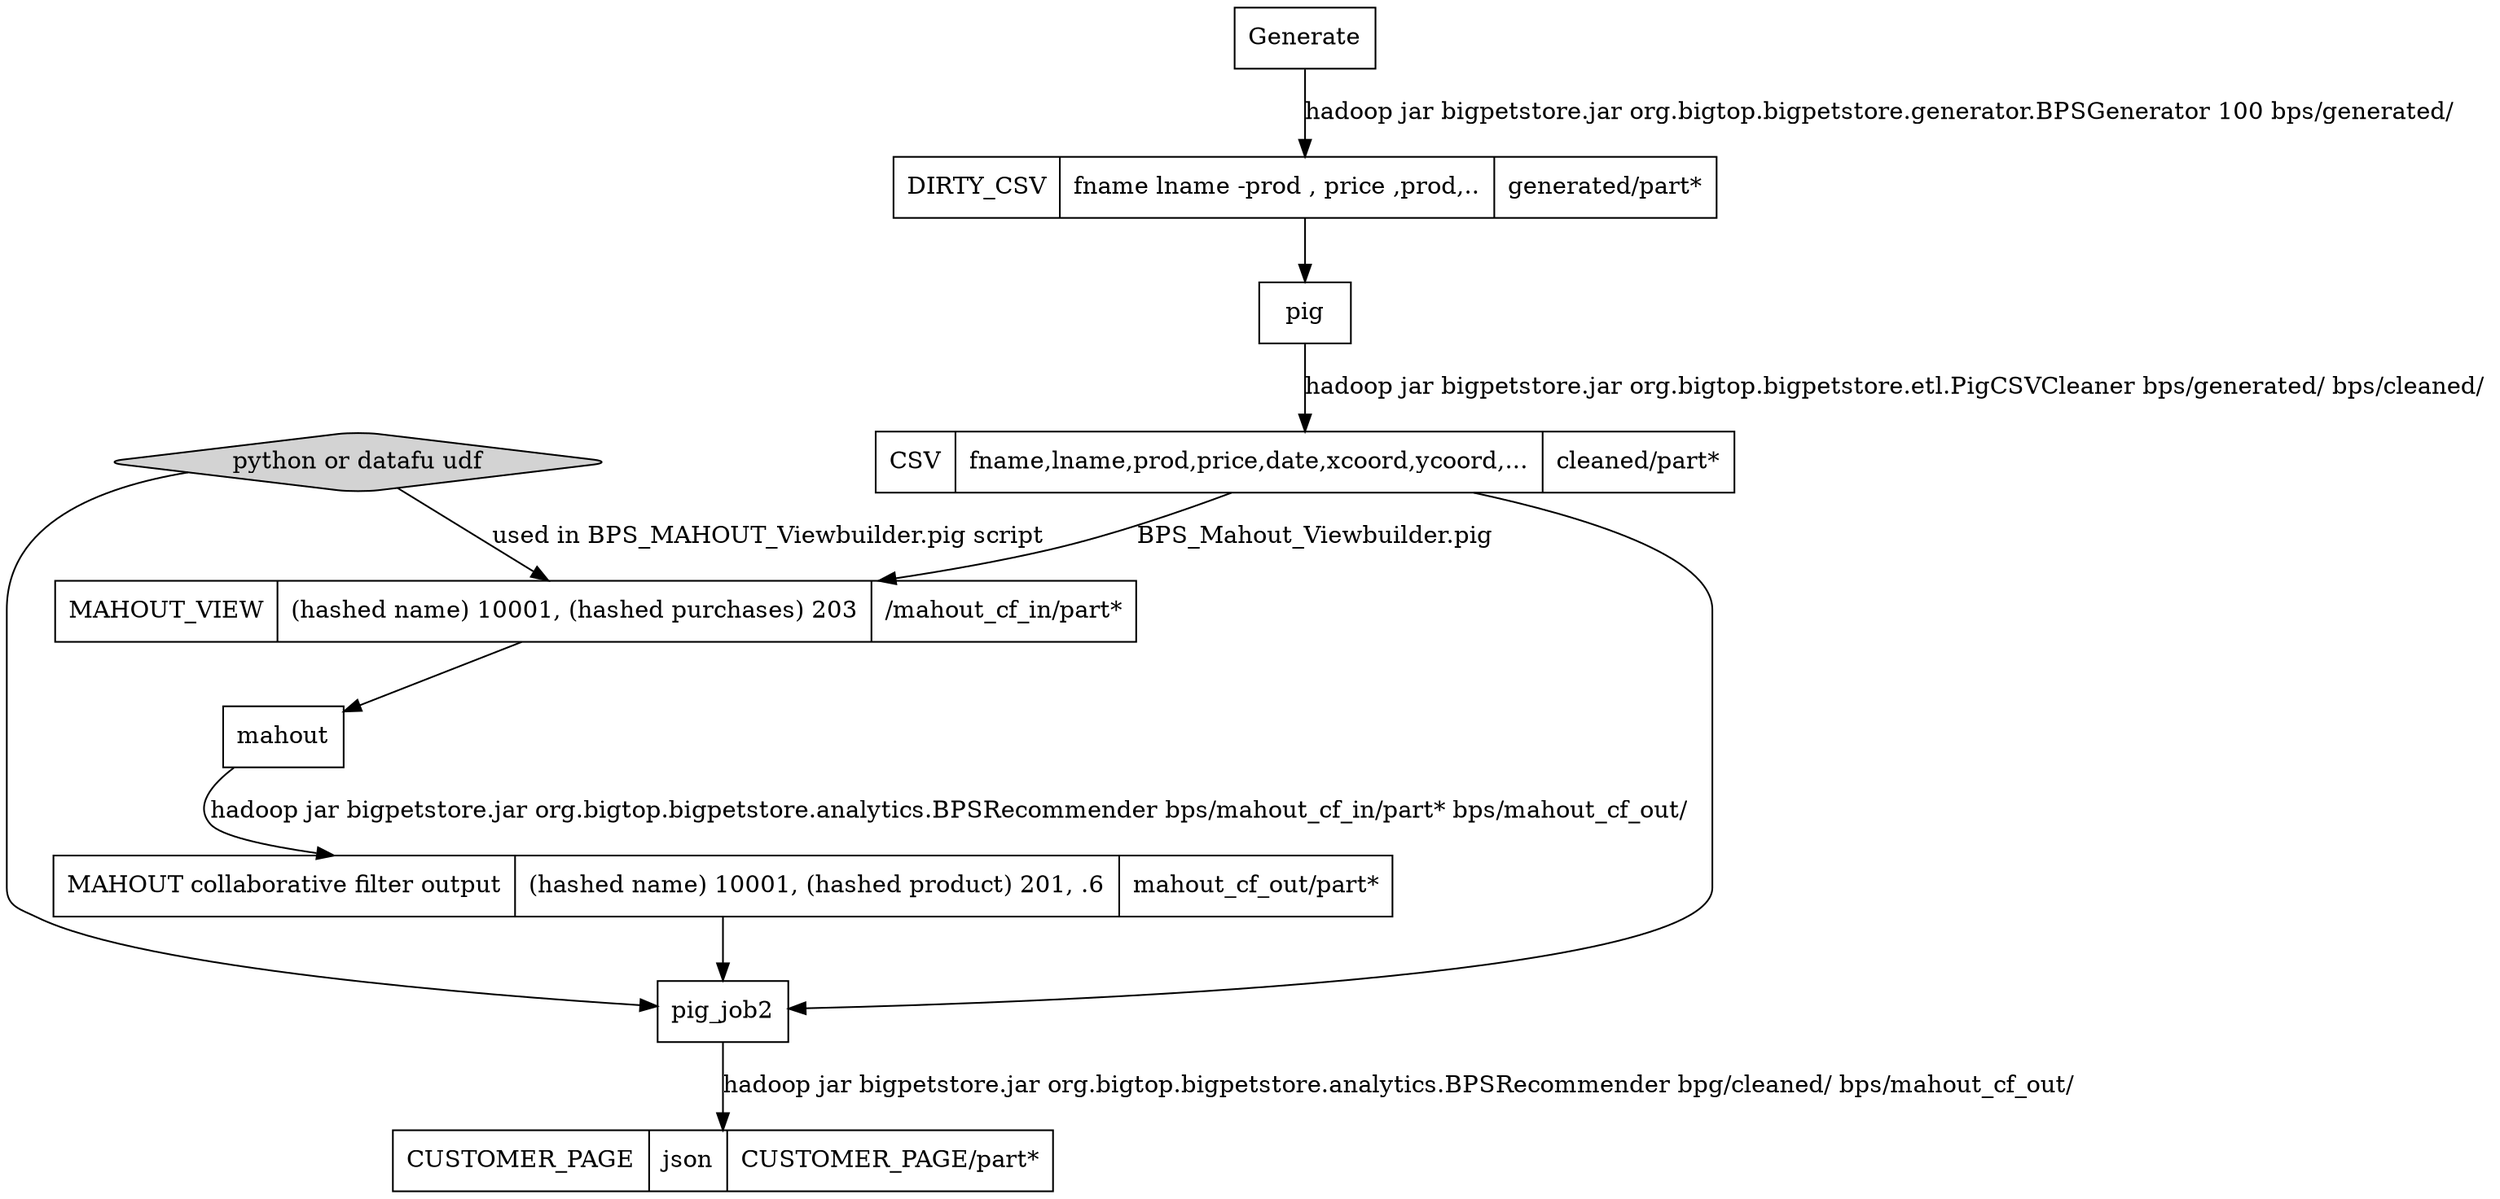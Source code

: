 /**
* Licensed to the Apache Software Foundation (ASF) under one or more
* contributor license agreements.  See the NOTICE file distributed with
* this work for additional information regarding copyright ownership.
* The ASF licenses this file to You under the Apache License, Version 2.0
* (the "License"); you may not use this file except in compliance with
* the License.  You may obtain a copy of the License at
* http://www.apache.org/licenses/LICENSE-2.0
* 
* Unless required by applicable law or agreed to in writing, software
* distributed under the License is distributed on an "AS IS" BASIS,
* WITHOUT WARRANTIES OR CONDITIONS OF ANY KIND, either express or implied.
* See the License for the specific language governing permissions and
* limitations under the License.
*/
digraph bigpetstore {

   node [shape=record];


   PROD_And_USER_HASH_FUNC [label="python or datafu udf" ,style="rounded,filled", shape=diamond];
   CUSTOMER_PAGE [label="CUSTOMER_PAGE|json|CUSTOMER_PAGE/part*"];
   DIRTY_CSV [label="DIRTY_CSV|fname   lname -prod , price ,prod,..|generated/part*"];
   CSV [label="CSV|fname,lname,prod,price,date,xcoord,ycoord,...|cleaned/part*"];
   MAHOUT_VIEW_INPUT [label="MAHOUT_VIEW  |  (hashed name) 10001, (hashed purchases) 203 |  <hive_warehouse>/mahout_cf_in/part*" ];
   MAHOUT_CF [label="MAHOUT collaborative filter output  | (hashed name) 10001, (hashed product) 201, .6 | mahout_cf_out/part*" ];

   Generate -> DIRTY_CSV [label="hadoop jar bigpetstore.jar org.bigtop.bigpetstore.generator.BPSGenerator 100 bps/generated/"] ;
   DIRTY_CSV -> pig [label=""];

   pig -> CSV [label="hadoop jar bigpetstore.jar org.bigtop.bigpetstore.etl.PigCSVCleaner bps/generated/ bps/cleaned/ "];
   CSV -> MAHOUT_VIEW_INPUT [label="BPS_Mahout_Viewbuilder.pig"]; 
   PROD_And_USER_HASH_FUNC -> MAHOUT_VIEW_INPUT [label="used in BPS_MAHOUT_Viewbuilder.pig script"] ;

   MAHOUT_VIEW_INPUT -> mahout;
   mahout -> MAHOUT_CF [label="hadoop jar bigpetstore.jar org.bigtop.bigpetstore.analytics.BPSRecommender bps/mahout_cf_in/part* bps/mahout_cf_out/"];

   CSV -> pig_job2;   
   MAHOUT_CF  -> pig_job2 ;
   PROD_And_USER_HASH_FUNC -> pig_job2;
   pig_job2  -> CUSTOMER_PAGE [label="hadoop jar bigpetstore.jar org.bigtop.bigpetstore.analytics.BPSRecommender bpg/cleaned/ bps/mahout_cf_out/"];
}
